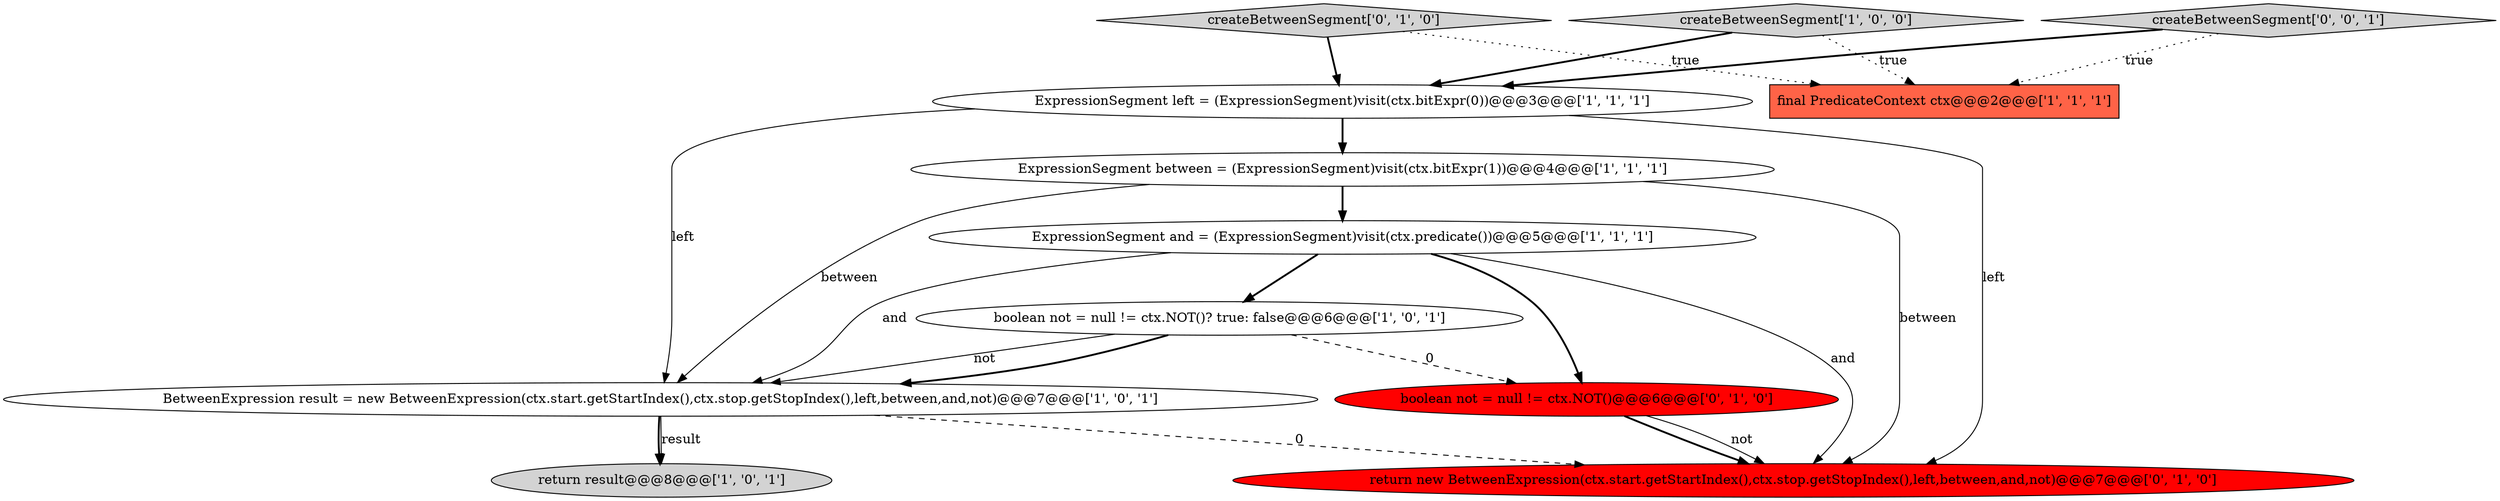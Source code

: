 digraph {
6 [style = filled, label = "final PredicateContext ctx@@@2@@@['1', '1', '1']", fillcolor = tomato, shape = box image = "AAA0AAABBB1BBB"];
3 [style = filled, label = "boolean not = null != ctx.NOT()? true: false@@@6@@@['1', '0', '1']", fillcolor = white, shape = ellipse image = "AAA0AAABBB1BBB"];
8 [style = filled, label = "boolean not = null != ctx.NOT()@@@6@@@['0', '1', '0']", fillcolor = red, shape = ellipse image = "AAA1AAABBB2BBB"];
2 [style = filled, label = "ExpressionSegment left = (ExpressionSegment)visit(ctx.bitExpr(0))@@@3@@@['1', '1', '1']", fillcolor = white, shape = ellipse image = "AAA0AAABBB1BBB"];
0 [style = filled, label = "return result@@@8@@@['1', '0', '1']", fillcolor = lightgray, shape = ellipse image = "AAA0AAABBB1BBB"];
4 [style = filled, label = "ExpressionSegment and = (ExpressionSegment)visit(ctx.predicate())@@@5@@@['1', '1', '1']", fillcolor = white, shape = ellipse image = "AAA0AAABBB1BBB"];
9 [style = filled, label = "createBetweenSegment['0', '1', '0']", fillcolor = lightgray, shape = diamond image = "AAA0AAABBB2BBB"];
5 [style = filled, label = "createBetweenSegment['1', '0', '0']", fillcolor = lightgray, shape = diamond image = "AAA0AAABBB1BBB"];
11 [style = filled, label = "createBetweenSegment['0', '0', '1']", fillcolor = lightgray, shape = diamond image = "AAA0AAABBB3BBB"];
1 [style = filled, label = "BetweenExpression result = new BetweenExpression(ctx.start.getStartIndex(),ctx.stop.getStopIndex(),left,between,and,not)@@@7@@@['1', '0', '1']", fillcolor = white, shape = ellipse image = "AAA0AAABBB1BBB"];
10 [style = filled, label = "return new BetweenExpression(ctx.start.getStartIndex(),ctx.stop.getStopIndex(),left,between,and,not)@@@7@@@['0', '1', '0']", fillcolor = red, shape = ellipse image = "AAA1AAABBB2BBB"];
7 [style = filled, label = "ExpressionSegment between = (ExpressionSegment)visit(ctx.bitExpr(1))@@@4@@@['1', '1', '1']", fillcolor = white, shape = ellipse image = "AAA0AAABBB1BBB"];
4->3 [style = bold, label=""];
8->10 [style = bold, label=""];
3->1 [style = bold, label=""];
9->2 [style = bold, label=""];
5->6 [style = dotted, label="true"];
1->0 [style = solid, label="result"];
1->0 [style = bold, label=""];
7->4 [style = bold, label=""];
1->10 [style = dashed, label="0"];
2->10 [style = solid, label="left"];
9->6 [style = dotted, label="true"];
11->2 [style = bold, label=""];
4->1 [style = solid, label="and"];
5->2 [style = bold, label=""];
7->10 [style = solid, label="between"];
11->6 [style = dotted, label="true"];
4->10 [style = solid, label="and"];
2->1 [style = solid, label="left"];
3->8 [style = dashed, label="0"];
4->8 [style = bold, label=""];
3->1 [style = solid, label="not"];
2->7 [style = bold, label=""];
7->1 [style = solid, label="between"];
8->10 [style = solid, label="not"];
}
